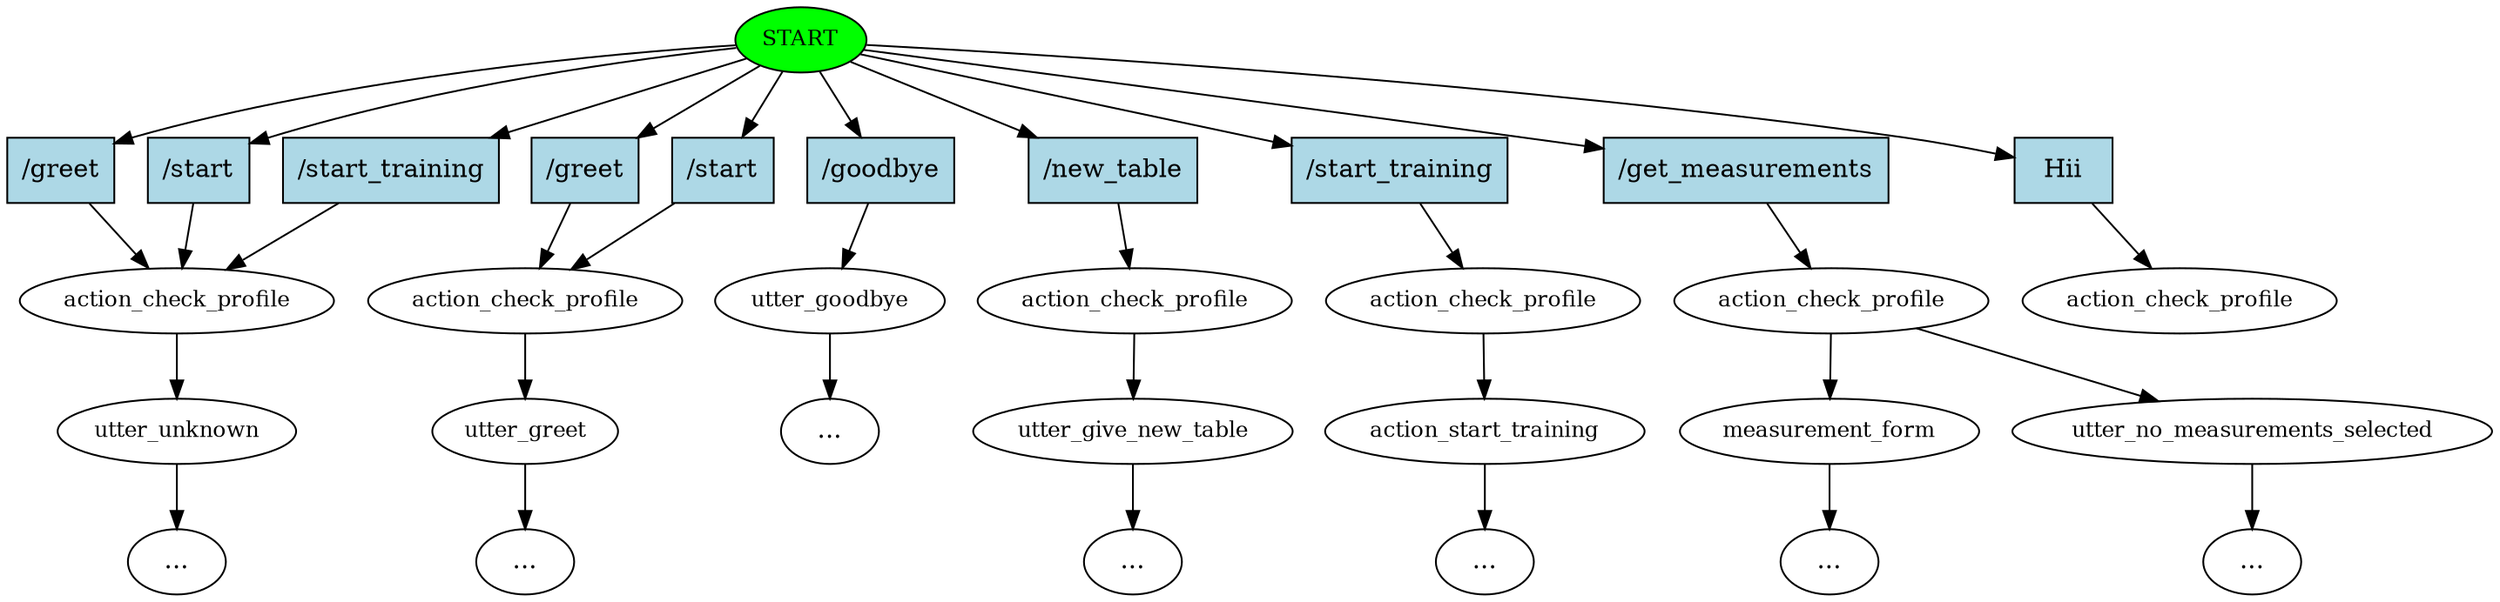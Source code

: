 digraph  {
0 [class="start active", fillcolor=green, fontsize=12, label=START, style=filled];
1 [class="", fontsize=12, label=action_check_profile];
2 [class="", fontsize=12, label=utter_unknown];
5 [class="", fontsize=12, label=action_check_profile];
6 [class="", fontsize=12, label=utter_greet];
"-6" [class=ellipsis, label="..."];
13 [class="", fontsize=12, label=utter_goodbye];
"-9" [class=ellipsis, label="..."];
14 [class="", fontsize=12, label=action_check_profile];
15 [class="", fontsize=12, label=utter_give_new_table];
"-10" [class=ellipsis, label="..."];
16 [class="", fontsize=12, label=action_check_profile];
17 [class="", fontsize=12, label=action_start_training];
"-11" [class=ellipsis, label="..."];
20 [class="", fontsize=12, label=action_check_profile];
21 [class="", fontsize=12, label=measurement_form];
"-13" [class=ellipsis, label="..."];
23 [class="", fontsize=12, label=utter_no_measurements_selected];
"-14" [class=ellipsis, label="..."];
"-24" [class=ellipsis, label="..."];
44 [class="dashed active", fontsize=12, label=action_check_profile];
45 [class=intent, fillcolor=lightblue, label="\/greet", shape=rect, style=filled];
46 [class=intent, fillcolor=lightblue, label="\/start", shape=rect, style=filled];
47 [class=intent, fillcolor=lightblue, label="\/start_training", shape=rect, style=filled];
48 [class=intent, fillcolor=lightblue, label="\/greet", shape=rect, style=filled];
49 [class=intent, fillcolor=lightblue, label="\/start", shape=rect, style=filled];
50 [class=intent, fillcolor=lightblue, label="\/goodbye", shape=rect, style=filled];
51 [class=intent, fillcolor=lightblue, label="\/new_table", shape=rect, style=filled];
52 [class=intent, fillcolor=lightblue, label="\/start_training", shape=rect, style=filled];
53 [class=intent, fillcolor=lightblue, label="\/get_measurements", shape=rect, style=filled];
54 [class="intent active", fillcolor=lightblue, label=Hii, shape=rect, style=filled];
0 -> 45  [class="", key=0];
0 -> 46  [class="", key=0];
0 -> 47  [class="", key=0];
0 -> 48  [class="", key=0];
0 -> 49  [class="", key=0];
0 -> 50  [class="", key=0];
0 -> 51  [class="", key=0];
0 -> 52  [class="", key=0];
0 -> 53  [class="", key=0];
0 -> 54  [class=active, key=0];
1 -> 2  [class="", key=NONE, label=""];
2 -> "-24"  [class="", key=NONE, label=""];
5 -> 6  [class="", key=NONE, label=""];
6 -> "-6"  [class="", key=NONE, label=""];
13 -> "-9"  [class="", key=NONE, label=""];
14 -> 15  [class="", key=NONE, label=""];
15 -> "-10"  [class="", key=NONE, label=""];
16 -> 17  [class="", key=NONE, label=""];
17 -> "-11"  [class="", key=NONE, label=""];
20 -> 21  [class="", key=NONE, label=""];
20 -> 23  [class="", key=NONE, label=""];
21 -> "-13"  [class="", key=NONE, label=""];
23 -> "-14"  [class="", key=NONE, label=""];
45 -> 1  [class="", key=0];
46 -> 1  [class="", key=0];
47 -> 1  [class="", key=0];
48 -> 5  [class="", key=0];
49 -> 5  [class="", key=0];
50 -> 13  [class="", key=0];
51 -> 14  [class="", key=0];
52 -> 16  [class="", key=0];
53 -> 20  [class="", key=0];
54 -> 44  [class=active, key=0];
}
